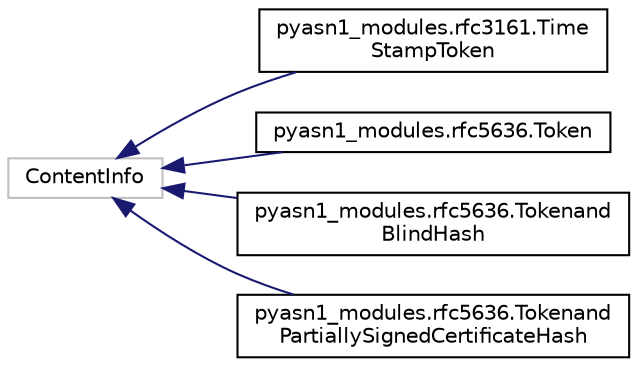 digraph "Graphical Class Hierarchy"
{
 // LATEX_PDF_SIZE
  edge [fontname="Helvetica",fontsize="10",labelfontname="Helvetica",labelfontsize="10"];
  node [fontname="Helvetica",fontsize="10",shape=record];
  rankdir="LR";
  Node3085 [label="ContentInfo",height=0.2,width=0.4,color="grey75", fillcolor="white", style="filled",tooltip=" "];
  Node3085 -> Node0 [dir="back",color="midnightblue",fontsize="10",style="solid",fontname="Helvetica"];
  Node0 [label="pyasn1_modules.rfc3161.Time\lStampToken",height=0.2,width=0.4,color="black", fillcolor="white", style="filled",URL="$classpyasn1__modules_1_1rfc3161_1_1TimeStampToken.html",tooltip=" "];
  Node3085 -> Node3087 [dir="back",color="midnightblue",fontsize="10",style="solid",fontname="Helvetica"];
  Node3087 [label="pyasn1_modules.rfc5636.Token",height=0.2,width=0.4,color="black", fillcolor="white", style="filled",URL="$classpyasn1__modules_1_1rfc5636_1_1Token.html",tooltip=" "];
  Node3085 -> Node3088 [dir="back",color="midnightblue",fontsize="10",style="solid",fontname="Helvetica"];
  Node3088 [label="pyasn1_modules.rfc5636.Tokenand\lBlindHash",height=0.2,width=0.4,color="black", fillcolor="white", style="filled",URL="$classpyasn1__modules_1_1rfc5636_1_1TokenandBlindHash.html",tooltip=" "];
  Node3085 -> Node3089 [dir="back",color="midnightblue",fontsize="10",style="solid",fontname="Helvetica"];
  Node3089 [label="pyasn1_modules.rfc5636.Tokenand\lPartiallySignedCertificateHash",height=0.2,width=0.4,color="black", fillcolor="white", style="filled",URL="$classpyasn1__modules_1_1rfc5636_1_1TokenandPartiallySignedCertificateHash.html",tooltip=" "];
}
